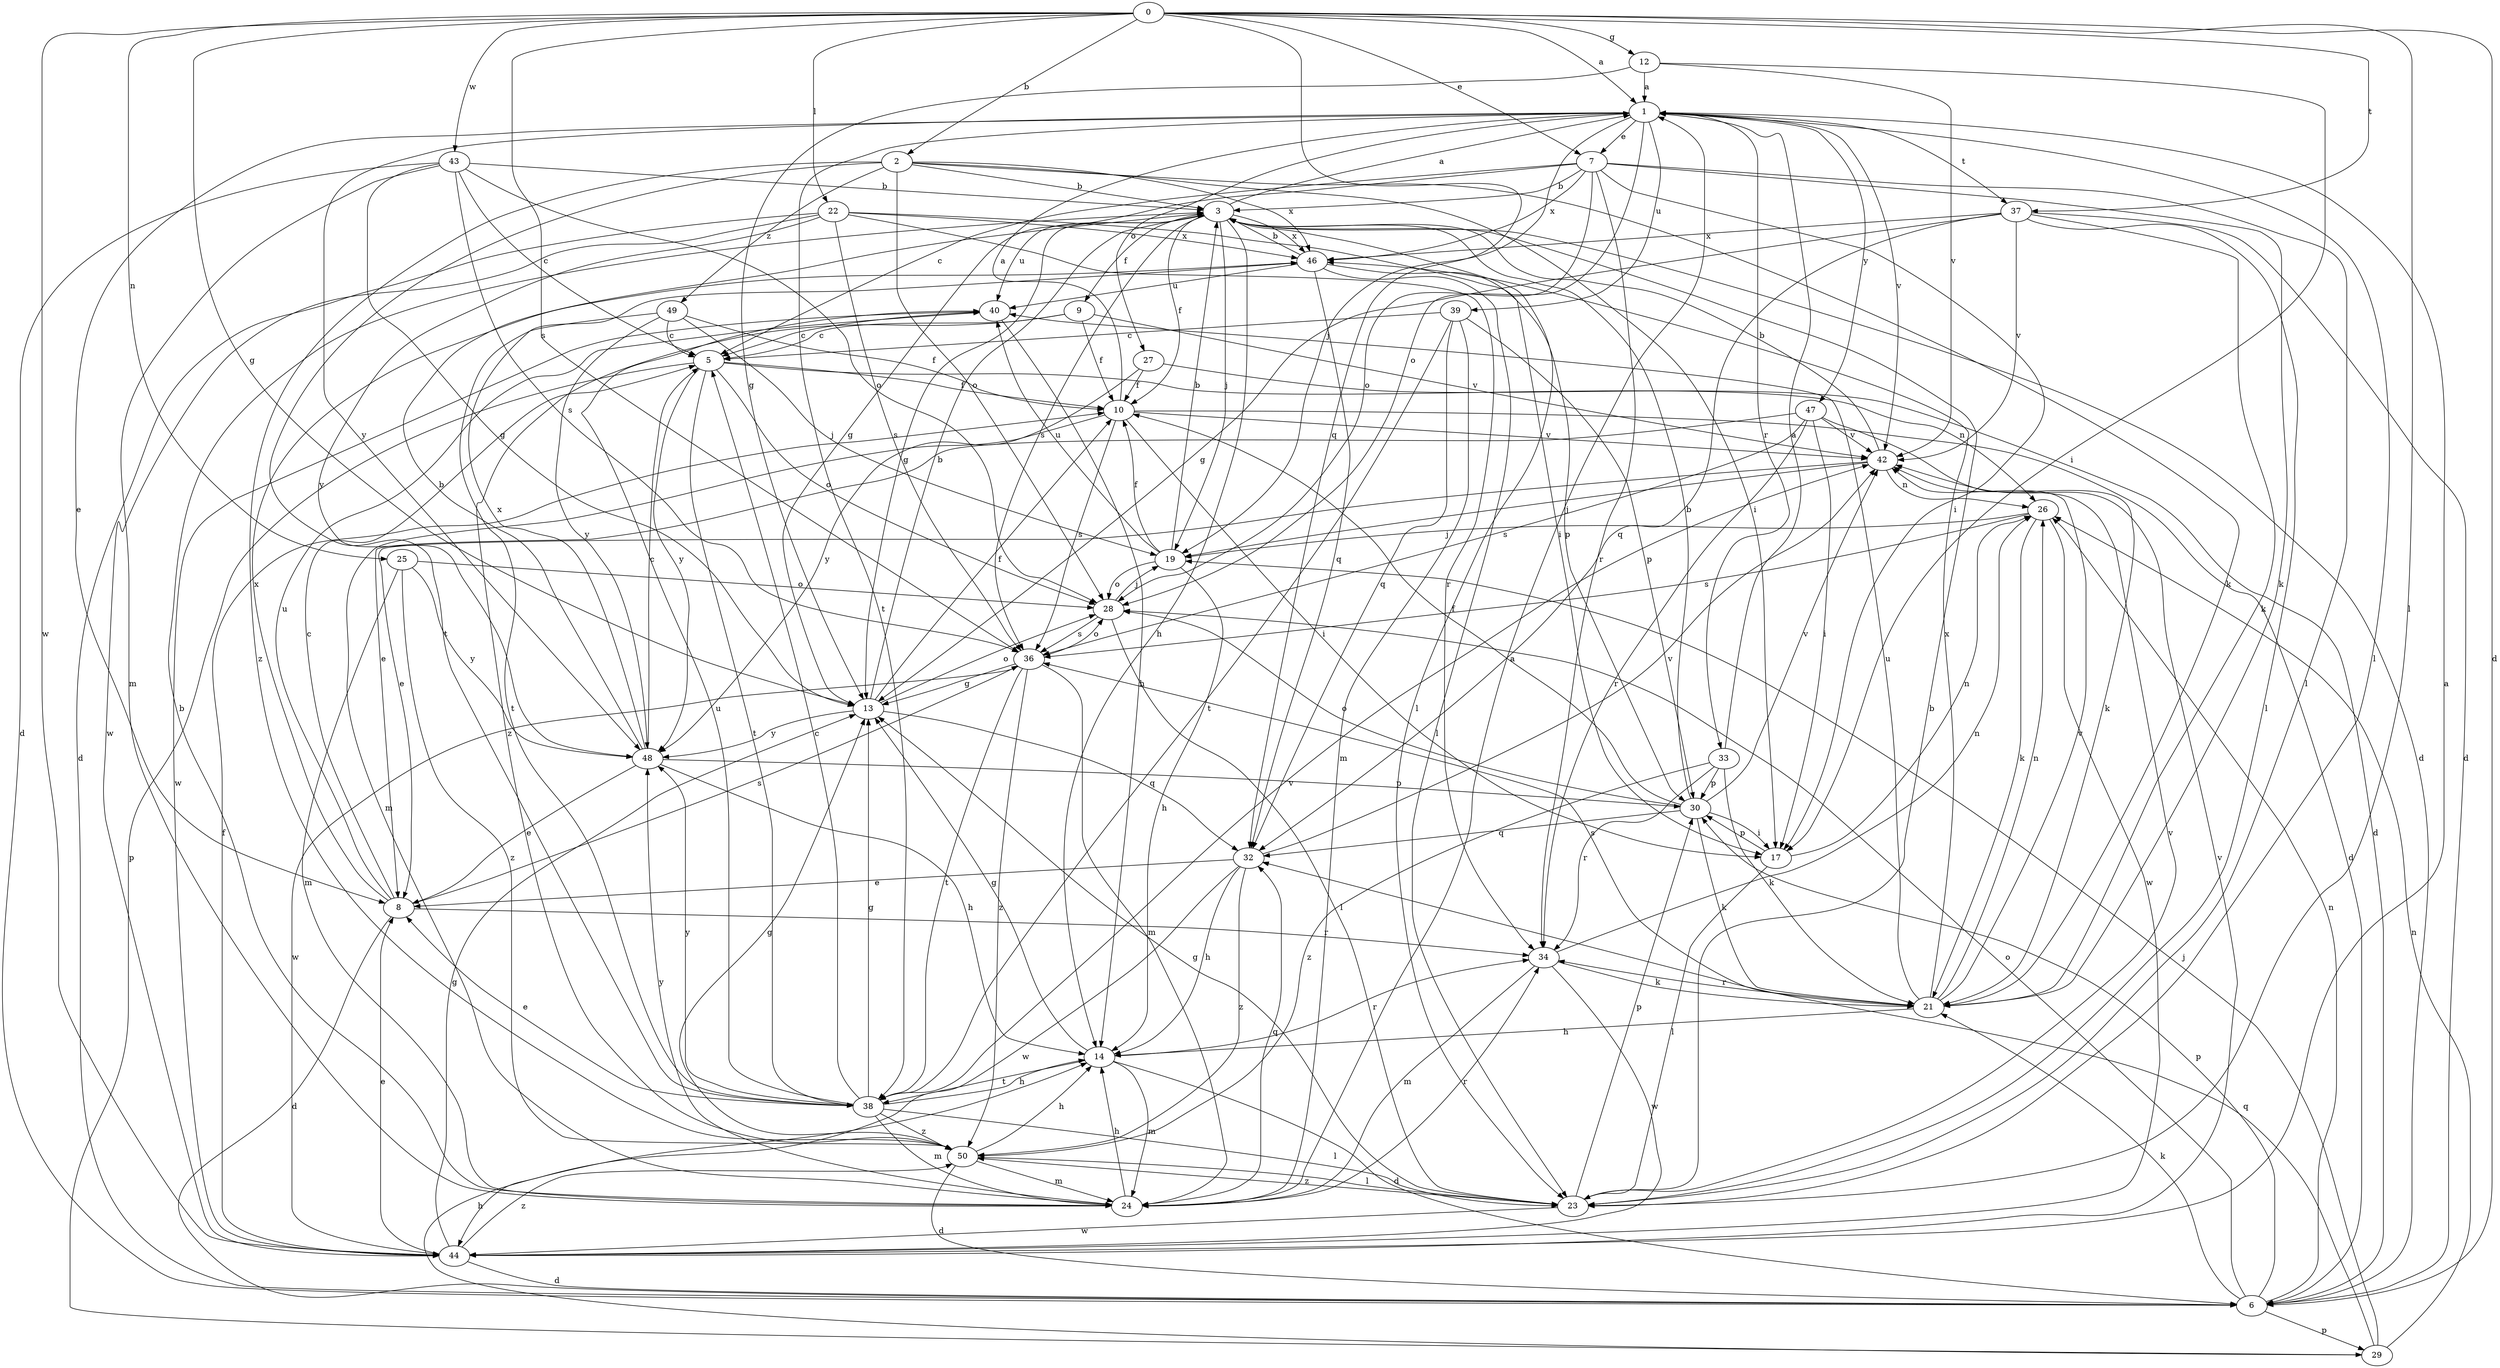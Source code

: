 strict digraph  {
0;
1;
2;
3;
5;
6;
7;
8;
9;
10;
12;
13;
14;
17;
19;
21;
22;
23;
24;
25;
26;
27;
28;
29;
30;
32;
33;
34;
36;
37;
38;
39;
40;
42;
43;
44;
46;
47;
48;
49;
50;
0 -> 1  [label=a];
0 -> 2  [label=b];
0 -> 6  [label=d];
0 -> 7  [label=e];
0 -> 12  [label=g];
0 -> 13  [label=g];
0 -> 22  [label=l];
0 -> 23  [label=l];
0 -> 25  [label=n];
0 -> 32  [label=q];
0 -> 36  [label=s];
0 -> 37  [label=t];
0 -> 43  [label=w];
0 -> 44  [label=w];
1 -> 7  [label=e];
1 -> 8  [label=e];
1 -> 19  [label=j];
1 -> 23  [label=l];
1 -> 27  [label=o];
1 -> 28  [label=o];
1 -> 33  [label=r];
1 -> 37  [label=t];
1 -> 38  [label=t];
1 -> 39  [label=u];
1 -> 42  [label=v];
1 -> 47  [label=y];
1 -> 48  [label=y];
2 -> 3  [label=b];
2 -> 17  [label=i];
2 -> 21  [label=k];
2 -> 28  [label=o];
2 -> 38  [label=t];
2 -> 46  [label=x];
2 -> 49  [label=z];
2 -> 50  [label=z];
3 -> 1  [label=a];
3 -> 6  [label=d];
3 -> 9  [label=f];
3 -> 10  [label=f];
3 -> 13  [label=g];
3 -> 14  [label=h];
3 -> 19  [label=j];
3 -> 23  [label=l];
3 -> 36  [label=s];
3 -> 40  [label=u];
3 -> 46  [label=x];
5 -> 10  [label=f];
5 -> 26  [label=n];
5 -> 28  [label=o];
5 -> 29  [label=p];
5 -> 38  [label=t];
5 -> 48  [label=y];
6 -> 21  [label=k];
6 -> 26  [label=n];
6 -> 28  [label=o];
6 -> 29  [label=p];
6 -> 30  [label=p];
7 -> 3  [label=b];
7 -> 5  [label=c];
7 -> 13  [label=g];
7 -> 17  [label=i];
7 -> 21  [label=k];
7 -> 23  [label=l];
7 -> 28  [label=o];
7 -> 34  [label=r];
7 -> 46  [label=x];
8 -> 5  [label=c];
8 -> 6  [label=d];
8 -> 34  [label=r];
8 -> 36  [label=s];
8 -> 40  [label=u];
8 -> 46  [label=x];
9 -> 5  [label=c];
9 -> 10  [label=f];
9 -> 42  [label=v];
9 -> 50  [label=z];
10 -> 1  [label=a];
10 -> 6  [label=d];
10 -> 17  [label=i];
10 -> 24  [label=m];
10 -> 36  [label=s];
10 -> 42  [label=v];
12 -> 1  [label=a];
12 -> 13  [label=g];
12 -> 17  [label=i];
12 -> 42  [label=v];
13 -> 3  [label=b];
13 -> 10  [label=f];
13 -> 28  [label=o];
13 -> 32  [label=q];
13 -> 48  [label=y];
14 -> 6  [label=d];
14 -> 13  [label=g];
14 -> 24  [label=m];
14 -> 34  [label=r];
14 -> 38  [label=t];
17 -> 23  [label=l];
17 -> 26  [label=n];
17 -> 30  [label=p];
19 -> 3  [label=b];
19 -> 10  [label=f];
19 -> 14  [label=h];
19 -> 28  [label=o];
19 -> 40  [label=u];
21 -> 14  [label=h];
21 -> 26  [label=n];
21 -> 34  [label=r];
21 -> 36  [label=s];
21 -> 40  [label=u];
21 -> 42  [label=v];
21 -> 46  [label=x];
22 -> 6  [label=d];
22 -> 17  [label=i];
22 -> 34  [label=r];
22 -> 36  [label=s];
22 -> 44  [label=w];
22 -> 46  [label=x];
22 -> 48  [label=y];
23 -> 3  [label=b];
23 -> 13  [label=g];
23 -> 30  [label=p];
23 -> 42  [label=v];
23 -> 44  [label=w];
23 -> 50  [label=z];
24 -> 1  [label=a];
24 -> 3  [label=b];
24 -> 14  [label=h];
24 -> 32  [label=q];
24 -> 34  [label=r];
24 -> 48  [label=y];
25 -> 24  [label=m];
25 -> 28  [label=o];
25 -> 48  [label=y];
25 -> 50  [label=z];
26 -> 19  [label=j];
26 -> 21  [label=k];
26 -> 36  [label=s];
26 -> 44  [label=w];
27 -> 6  [label=d];
27 -> 10  [label=f];
27 -> 48  [label=y];
28 -> 19  [label=j];
28 -> 23  [label=l];
28 -> 36  [label=s];
29 -> 14  [label=h];
29 -> 19  [label=j];
29 -> 26  [label=n];
29 -> 32  [label=q];
30 -> 3  [label=b];
30 -> 10  [label=f];
30 -> 17  [label=i];
30 -> 21  [label=k];
30 -> 28  [label=o];
30 -> 32  [label=q];
30 -> 42  [label=v];
32 -> 8  [label=e];
32 -> 14  [label=h];
32 -> 42  [label=v];
32 -> 44  [label=w];
32 -> 50  [label=z];
33 -> 1  [label=a];
33 -> 21  [label=k];
33 -> 30  [label=p];
33 -> 34  [label=r];
33 -> 50  [label=z];
34 -> 21  [label=k];
34 -> 24  [label=m];
34 -> 26  [label=n];
34 -> 44  [label=w];
36 -> 13  [label=g];
36 -> 24  [label=m];
36 -> 28  [label=o];
36 -> 38  [label=t];
36 -> 44  [label=w];
36 -> 50  [label=z];
37 -> 6  [label=d];
37 -> 13  [label=g];
37 -> 21  [label=k];
37 -> 23  [label=l];
37 -> 32  [label=q];
37 -> 42  [label=v];
37 -> 46  [label=x];
38 -> 5  [label=c];
38 -> 8  [label=e];
38 -> 13  [label=g];
38 -> 14  [label=h];
38 -> 23  [label=l];
38 -> 24  [label=m];
38 -> 40  [label=u];
38 -> 42  [label=v];
38 -> 48  [label=y];
38 -> 50  [label=z];
39 -> 5  [label=c];
39 -> 24  [label=m];
39 -> 30  [label=p];
39 -> 32  [label=q];
39 -> 38  [label=t];
40 -> 5  [label=c];
40 -> 14  [label=h];
40 -> 44  [label=w];
42 -> 3  [label=b];
42 -> 8  [label=e];
42 -> 19  [label=j];
42 -> 26  [label=n];
43 -> 3  [label=b];
43 -> 5  [label=c];
43 -> 6  [label=d];
43 -> 13  [label=g];
43 -> 24  [label=m];
43 -> 28  [label=o];
43 -> 36  [label=s];
44 -> 1  [label=a];
44 -> 6  [label=d];
44 -> 8  [label=e];
44 -> 10  [label=f];
44 -> 13  [label=g];
44 -> 42  [label=v];
44 -> 50  [label=z];
46 -> 3  [label=b];
46 -> 23  [label=l];
46 -> 30  [label=p];
46 -> 32  [label=q];
46 -> 40  [label=u];
47 -> 8  [label=e];
47 -> 17  [label=i];
47 -> 21  [label=k];
47 -> 34  [label=r];
47 -> 36  [label=s];
47 -> 42  [label=v];
48 -> 3  [label=b];
48 -> 5  [label=c];
48 -> 8  [label=e];
48 -> 14  [label=h];
48 -> 30  [label=p];
48 -> 46  [label=x];
49 -> 5  [label=c];
49 -> 10  [label=f];
49 -> 19  [label=j];
49 -> 38  [label=t];
49 -> 48  [label=y];
50 -> 6  [label=d];
50 -> 13  [label=g];
50 -> 14  [label=h];
50 -> 23  [label=l];
50 -> 24  [label=m];
}
